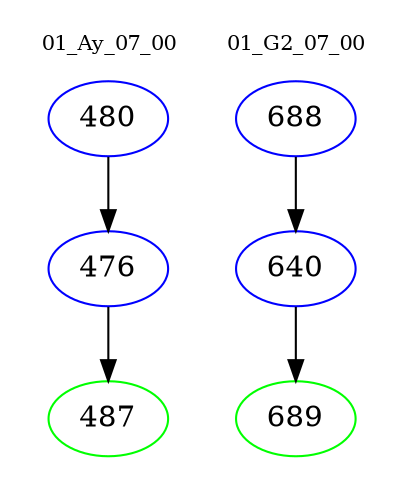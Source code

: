 digraph{
subgraph cluster_0 {
color = white
label = "01_Ay_07_00";
fontsize=10;
T0_480 [label="480", color="blue"]
T0_480 -> T0_476 [color="black"]
T0_476 [label="476", color="blue"]
T0_476 -> T0_487 [color="black"]
T0_487 [label="487", color="green"]
}
subgraph cluster_1 {
color = white
label = "01_G2_07_00";
fontsize=10;
T1_688 [label="688", color="blue"]
T1_688 -> T1_640 [color="black"]
T1_640 [label="640", color="blue"]
T1_640 -> T1_689 [color="black"]
T1_689 [label="689", color="green"]
}
}
